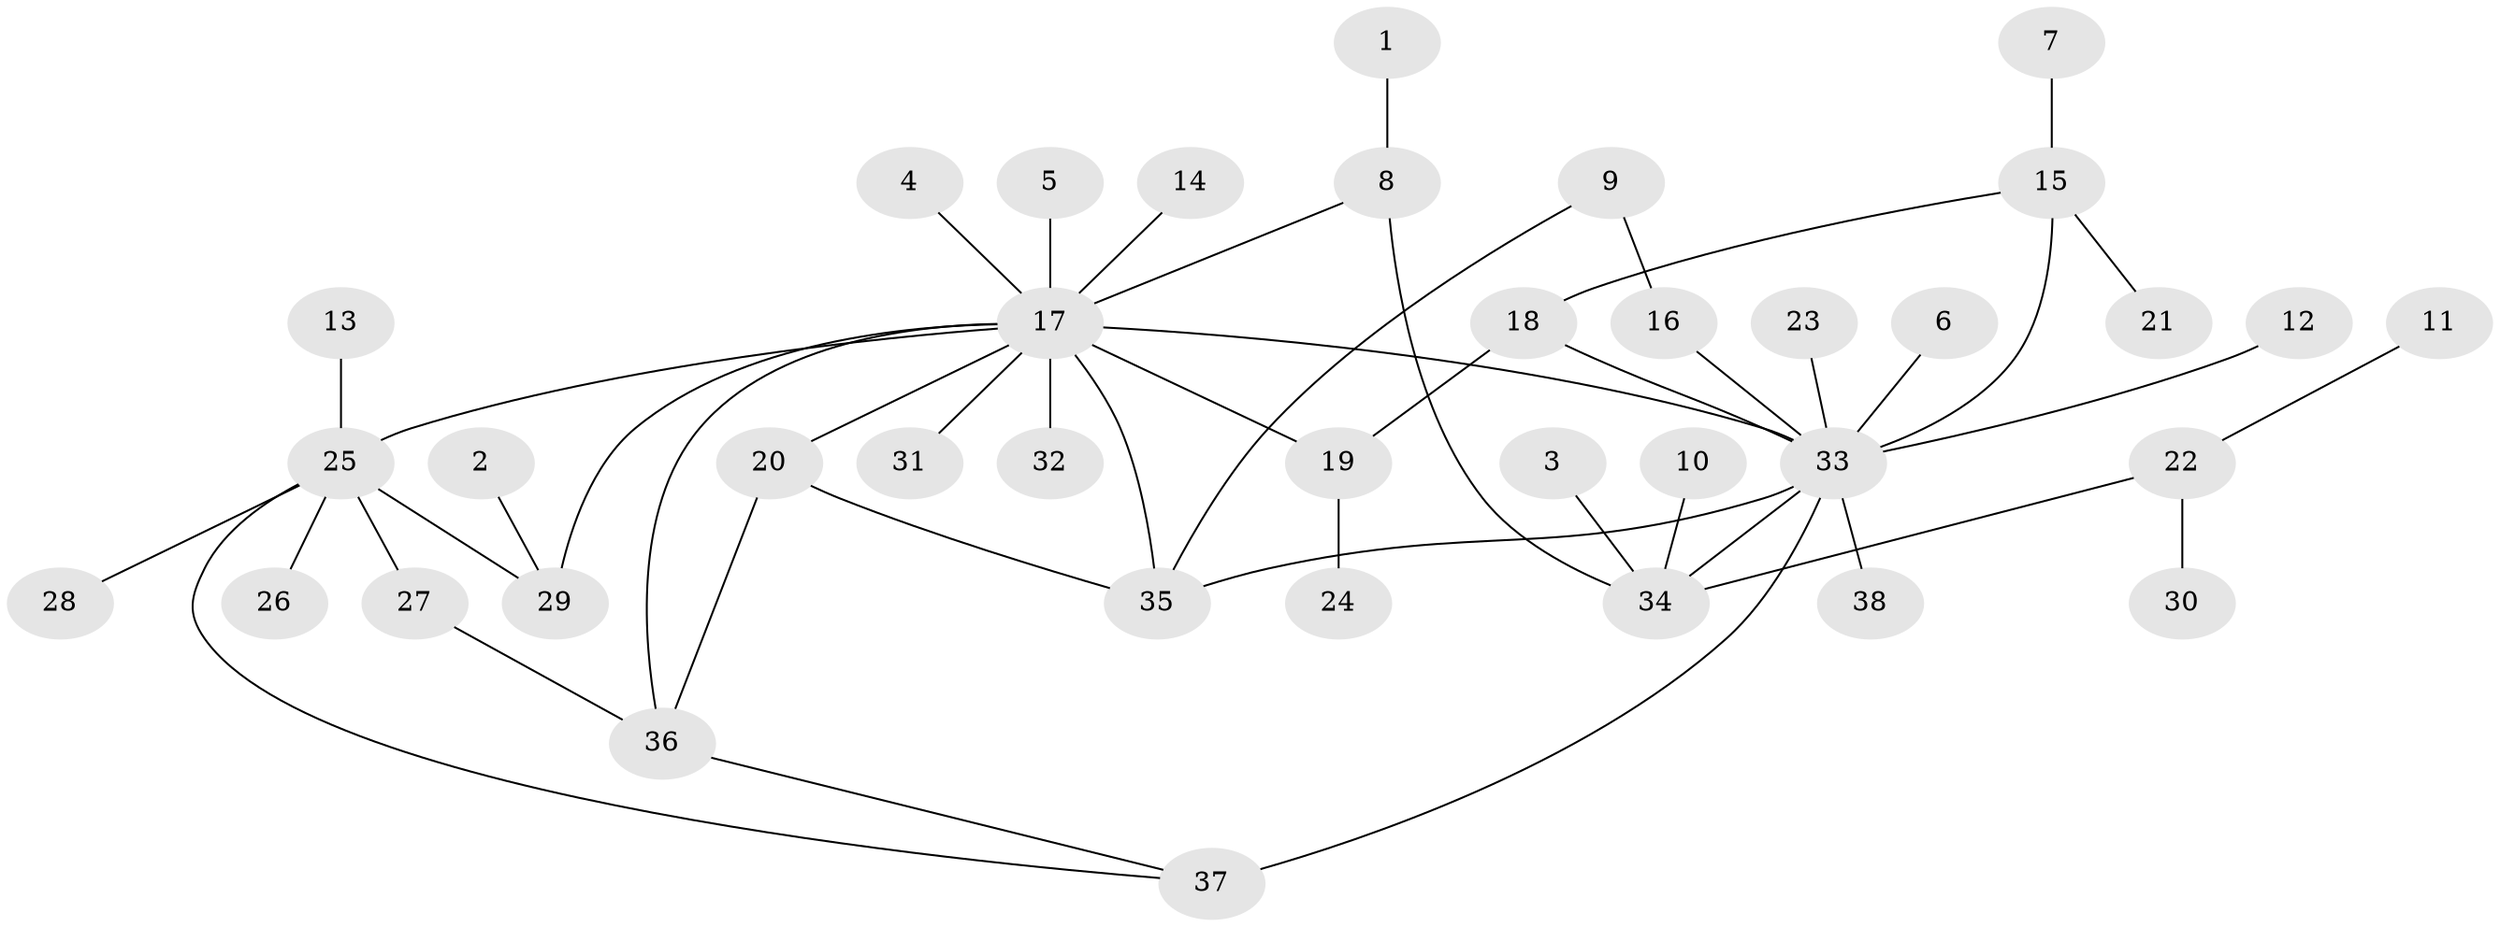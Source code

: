 // original degree distribution, {1: 0.48, 4: 0.10666666666666667, 15: 0.013333333333333334, 7: 0.04, 6: 0.02666666666666667, 2: 0.18666666666666668, 12: 0.013333333333333334, 5: 0.02666666666666667, 3: 0.10666666666666667}
// Generated by graph-tools (version 1.1) at 2025/49/03/09/25 03:49:53]
// undirected, 38 vertices, 48 edges
graph export_dot {
graph [start="1"]
  node [color=gray90,style=filled];
  1;
  2;
  3;
  4;
  5;
  6;
  7;
  8;
  9;
  10;
  11;
  12;
  13;
  14;
  15;
  16;
  17;
  18;
  19;
  20;
  21;
  22;
  23;
  24;
  25;
  26;
  27;
  28;
  29;
  30;
  31;
  32;
  33;
  34;
  35;
  36;
  37;
  38;
  1 -- 8 [weight=1.0];
  2 -- 29 [weight=1.0];
  3 -- 34 [weight=1.0];
  4 -- 17 [weight=1.0];
  5 -- 17 [weight=1.0];
  6 -- 33 [weight=1.0];
  7 -- 15 [weight=1.0];
  8 -- 17 [weight=1.0];
  8 -- 34 [weight=1.0];
  9 -- 16 [weight=1.0];
  9 -- 35 [weight=1.0];
  10 -- 34 [weight=1.0];
  11 -- 22 [weight=1.0];
  12 -- 33 [weight=1.0];
  13 -- 25 [weight=1.0];
  14 -- 17 [weight=1.0];
  15 -- 18 [weight=1.0];
  15 -- 21 [weight=1.0];
  15 -- 33 [weight=1.0];
  16 -- 33 [weight=1.0];
  17 -- 19 [weight=1.0];
  17 -- 20 [weight=1.0];
  17 -- 25 [weight=1.0];
  17 -- 29 [weight=1.0];
  17 -- 31 [weight=1.0];
  17 -- 32 [weight=1.0];
  17 -- 33 [weight=2.0];
  17 -- 35 [weight=2.0];
  17 -- 36 [weight=2.0];
  18 -- 19 [weight=1.0];
  18 -- 33 [weight=1.0];
  19 -- 24 [weight=1.0];
  20 -- 35 [weight=1.0];
  20 -- 36 [weight=1.0];
  22 -- 30 [weight=1.0];
  22 -- 34 [weight=1.0];
  23 -- 33 [weight=1.0];
  25 -- 26 [weight=1.0];
  25 -- 27 [weight=1.0];
  25 -- 28 [weight=1.0];
  25 -- 29 [weight=2.0];
  25 -- 37 [weight=1.0];
  27 -- 36 [weight=1.0];
  33 -- 34 [weight=1.0];
  33 -- 35 [weight=1.0];
  33 -- 37 [weight=2.0];
  33 -- 38 [weight=1.0];
  36 -- 37 [weight=1.0];
}
